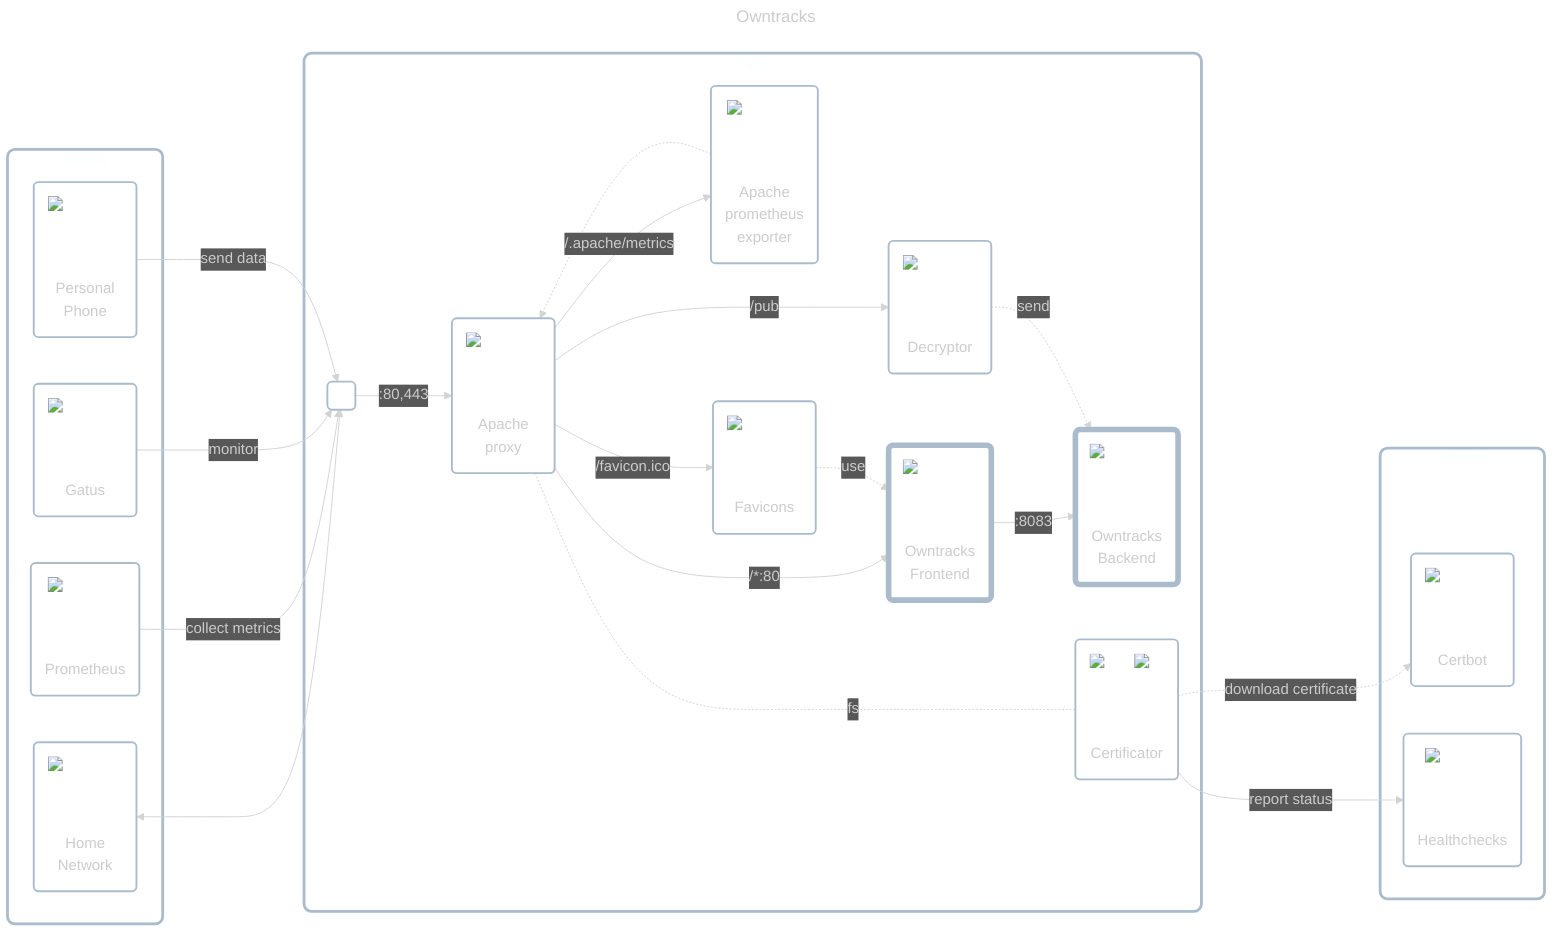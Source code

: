 ---
title: Owntracks
config:
    theme: dark
---

flowchart LR
    classDef cluster fill:#ffffff00,stroke:#aabbccff,stroke-width:3px,rx:8px,ry:8px;
    classDef node fill:#ffffff00,stroke:#aabbccff,stroke-width:2px,rx:5px,ry:5px;
    classDef dashed_border stroke-dasharray:10 6;
    classDef strong_border stroke-width:6px;

    subgraph app_wrapper["App"]
        inbound_interface(" ")
        apache_proxy("<div style='position:relative;width:80px;height:80px;margin:0 auto;margin-bottom:0.5em'><img src='../../../../icons/apache.png' style='min-width:80px;max-width:80px' /></div>Apache<br/>proxy")
        apache_prometheus_exporter("<div style='position:relative;width:80px;height:80px;margin:0 auto;margin-bottom:0.5em'><img src='../../../../icons/apache-prometheus-exporter.png' style='min-width:80px;max-width:80px' /></div>Apache<br/>prometheus<br/>exporter")
        certificator("<div style='position:relative;width:80px;height:80px;margin:0 auto;margin-bottom:1em'><img src='../../../../icons/cronjob.png' style='min-width:32px;max-width:32px;position:absolute;top:0;right:0' /><img src='../../../../icons/lets-encrypt.png' style='min-width:80px;max-width:80px' /></div>Certificator")
        favicons("<div style='position:relative;width:80px;height:80px;margin:0 auto;margin-bottom:0.5em'><img src='../../../../icons/picture.png' style='min-width:80px;max-width:80px' /></div>Favicons")
        decryptor("<div style='position:relative;width:80px;height:80px;margin:0 auto;margin-bottom:0.5em'><img src='../../../../icons/placeholder.png' style='min-width:80px;max-width:80px' /></div>Decryptor")
        owntracks_frontend("<div style='position:relative;width:80px;height:80px;margin:0 auto;margin-bottom:0.5em'><img src='../../../../icons/owntracks.png' style='min-width:80px;max-width:80px' /></div>Owntracks<br/>Frontend")
        owntracks_backend("<div style='position:relative;width:80px;height:80px;margin:0 auto;margin-bottom:0.5em'><img src='../../../../icons/owntracks.png' style='min-width:80px;max-width:80px' /></div>Owntracks<br/>Backend")
        class owntracks_frontend strong_border;
        class owntracks_backend strong_border;

        inbound_interface -->|:80,443| apache_proxy -->|/*:80| owntracks_frontend -->|:8083| owntracks_backend
        apache_prometheus_exporter -.-> apache_proxy -->|/.apache/metrics| apache_prometheus_exporter
        apache_proxy -.-|fs| certificator
        apache_proxy -->|/favicon.ico| favicons -.->|use| owntracks_frontend
        apache_proxy -->|/pub| decryptor -.->|send| owntracks_backend
    end

    subgraph others_1["Others"]
        home_network("<div style='position:relative;width:80px;height:80px;margin:0 auto;margin-bottom:0.1em'><img src='../../../../icons/network.png' style='min-width:80px;max-width:80px' /></div>Home<br/>Network")
        prometheus("<div style='position:relative;width:80px;height:80px;margin:0 auto;margin-bottom:0.5em'><img src='../../../../icons/prometheus.png' style='min-width:80px;max-width:80px' /></div>Prometheus")
        gatus("<div style='position:relative;width:80px;height:80px;margin:0 auto;margin-bottom:0.5em'><img src='../../../../icons/gatus.png' style='min-width:80px;max-width:80px' /></div>Gatus")
        phone("<div style='position:relative;width:80px;height:80px;margin:0 auto;margin-bottom:0.5em'><img src='../../../../icons/phone.png' style='min-width:80px;max-width:80px' /></div>Personal<br/>Phone")

        home_network <--> inbound_interface
        prometheus -->|collect metrics| inbound_interface
        gatus -->|monitor| inbound_interface
        phone -->|send data| inbound_interface
    end

    subgraph others_2["Others"]
        certbot("<div style='position:relative;width:80px;height:80px;margin:0 auto;margin-bottom:0.5em'><img src='../../../../icons/lets-encrypt.png' style='min-width:80px;max-width:80px' /></div>Certbot")
        healthchecks("<div style='position:relative;width:80px;height:80px;margin:0 auto;margin-bottom:0.5em'><img src='../../../../icons/healthchecks.png' style='min-width:80px;max-width:80px' /></div>Healthchecks")

        certificator -->|report status| healthchecks
        certificator -.->|download certificate| certbot
    end

    certificator & owntracks_backend ~~~ others_2